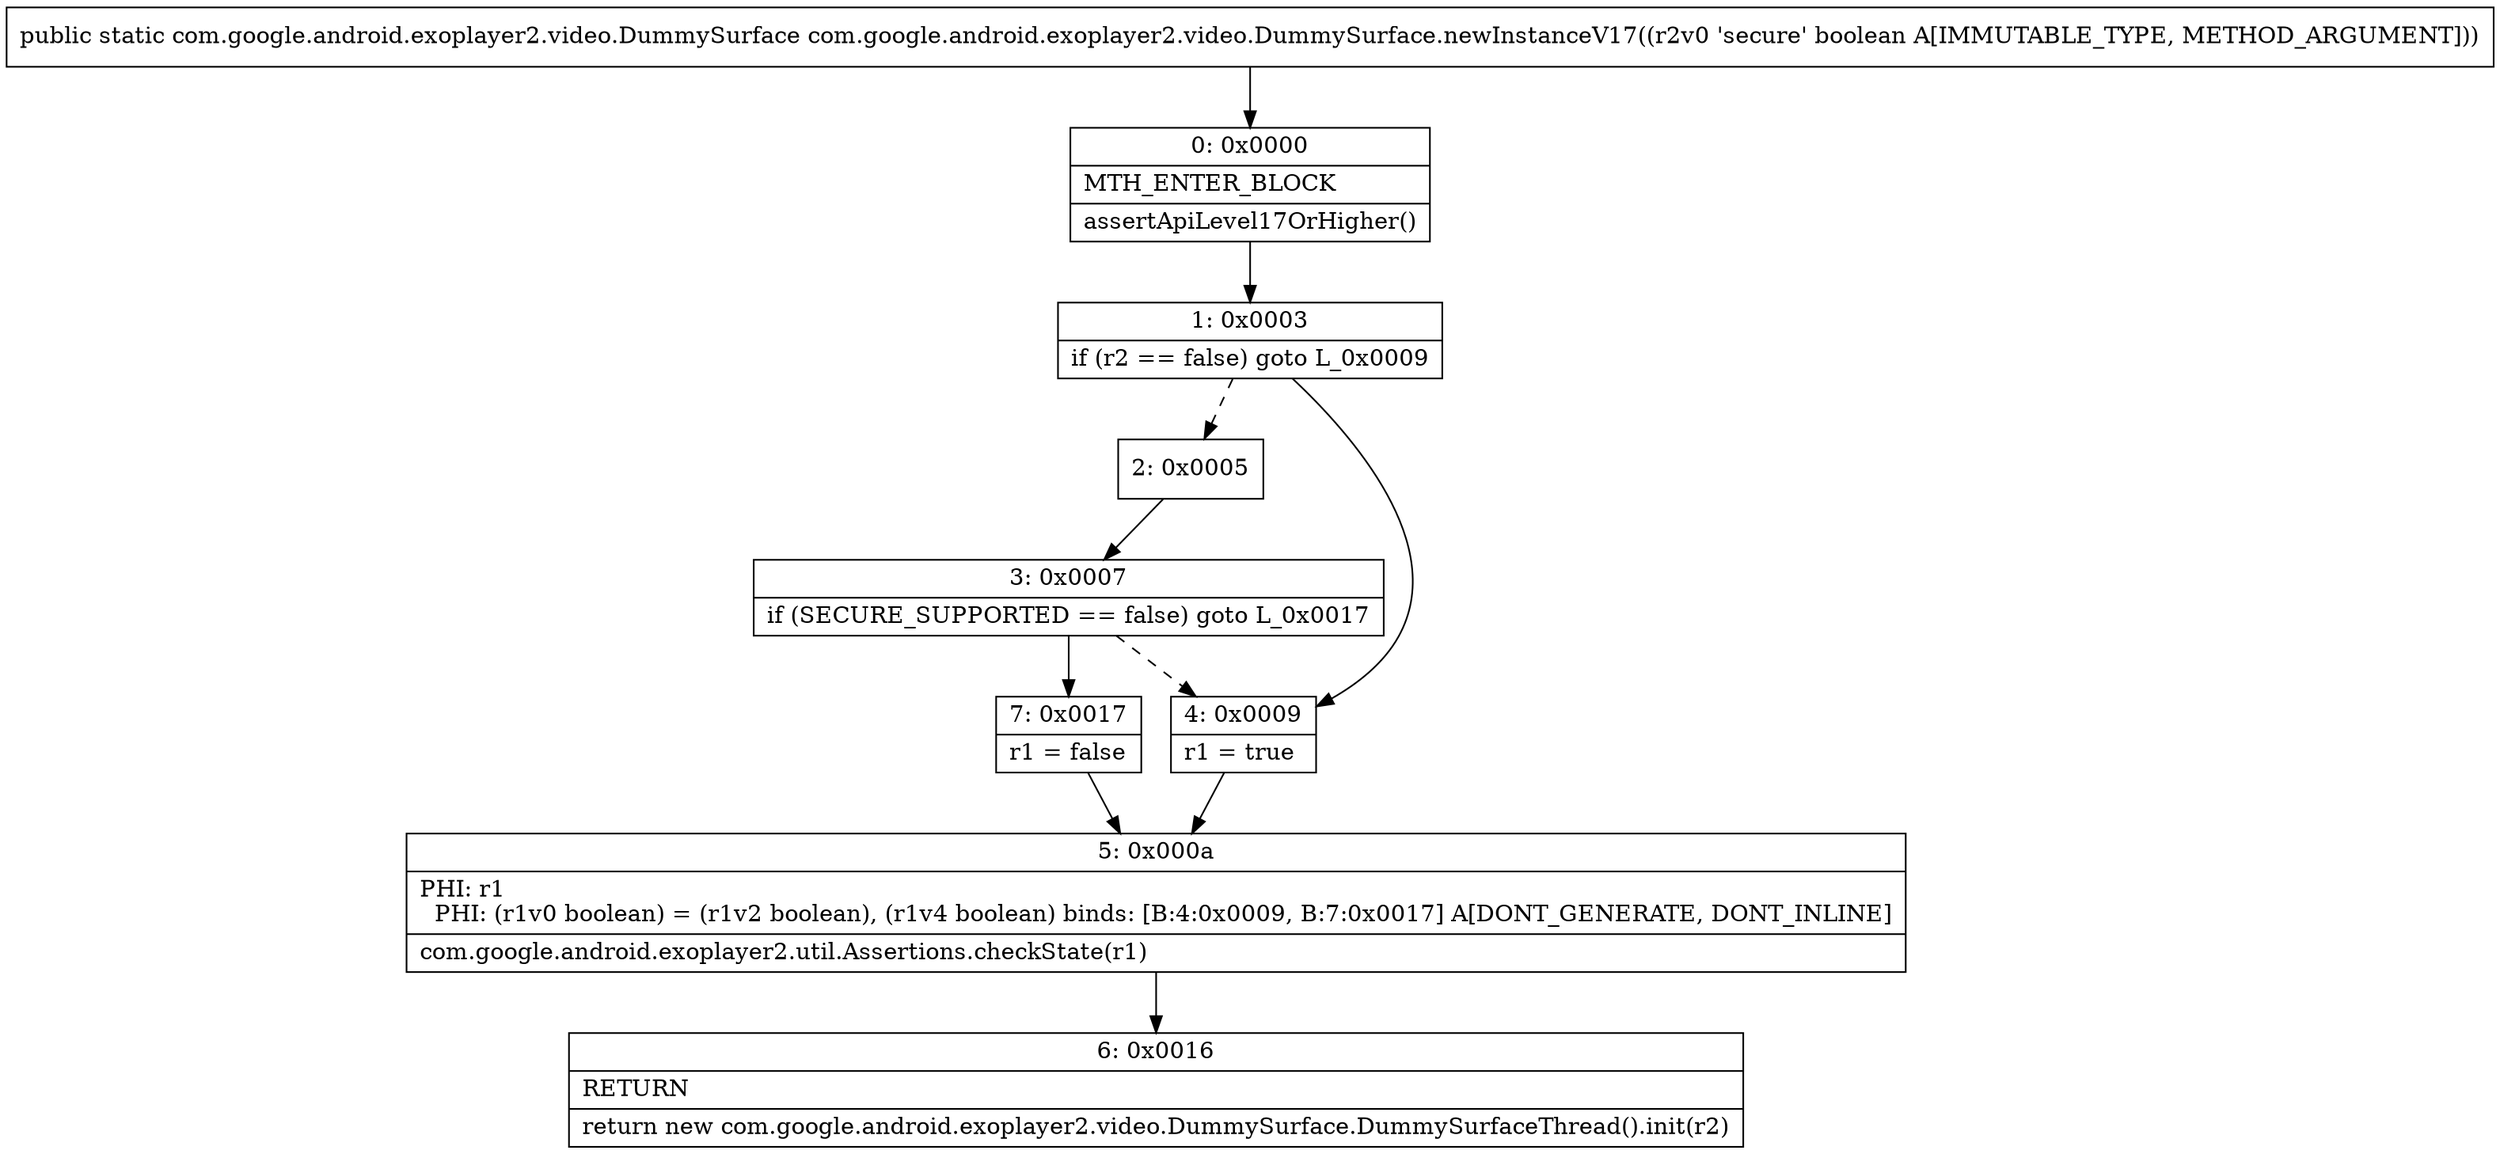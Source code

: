 digraph "CFG forcom.google.android.exoplayer2.video.DummySurface.newInstanceV17(Z)Lcom\/google\/android\/exoplayer2\/video\/DummySurface;" {
Node_0 [shape=record,label="{0\:\ 0x0000|MTH_ENTER_BLOCK\l|assertApiLevel17OrHigher()\l}"];
Node_1 [shape=record,label="{1\:\ 0x0003|if (r2 == false) goto L_0x0009\l}"];
Node_2 [shape=record,label="{2\:\ 0x0005}"];
Node_3 [shape=record,label="{3\:\ 0x0007|if (SECURE_SUPPORTED == false) goto L_0x0017\l}"];
Node_4 [shape=record,label="{4\:\ 0x0009|r1 = true\l}"];
Node_5 [shape=record,label="{5\:\ 0x000a|PHI: r1 \l  PHI: (r1v0 boolean) = (r1v2 boolean), (r1v4 boolean) binds: [B:4:0x0009, B:7:0x0017] A[DONT_GENERATE, DONT_INLINE]\l|com.google.android.exoplayer2.util.Assertions.checkState(r1)\l}"];
Node_6 [shape=record,label="{6\:\ 0x0016|RETURN\l|return new com.google.android.exoplayer2.video.DummySurface.DummySurfaceThread().init(r2)\l}"];
Node_7 [shape=record,label="{7\:\ 0x0017|r1 = false\l}"];
MethodNode[shape=record,label="{public static com.google.android.exoplayer2.video.DummySurface com.google.android.exoplayer2.video.DummySurface.newInstanceV17((r2v0 'secure' boolean A[IMMUTABLE_TYPE, METHOD_ARGUMENT])) }"];
MethodNode -> Node_0;
Node_0 -> Node_1;
Node_1 -> Node_2[style=dashed];
Node_1 -> Node_4;
Node_2 -> Node_3;
Node_3 -> Node_4[style=dashed];
Node_3 -> Node_7;
Node_4 -> Node_5;
Node_5 -> Node_6;
Node_7 -> Node_5;
}

